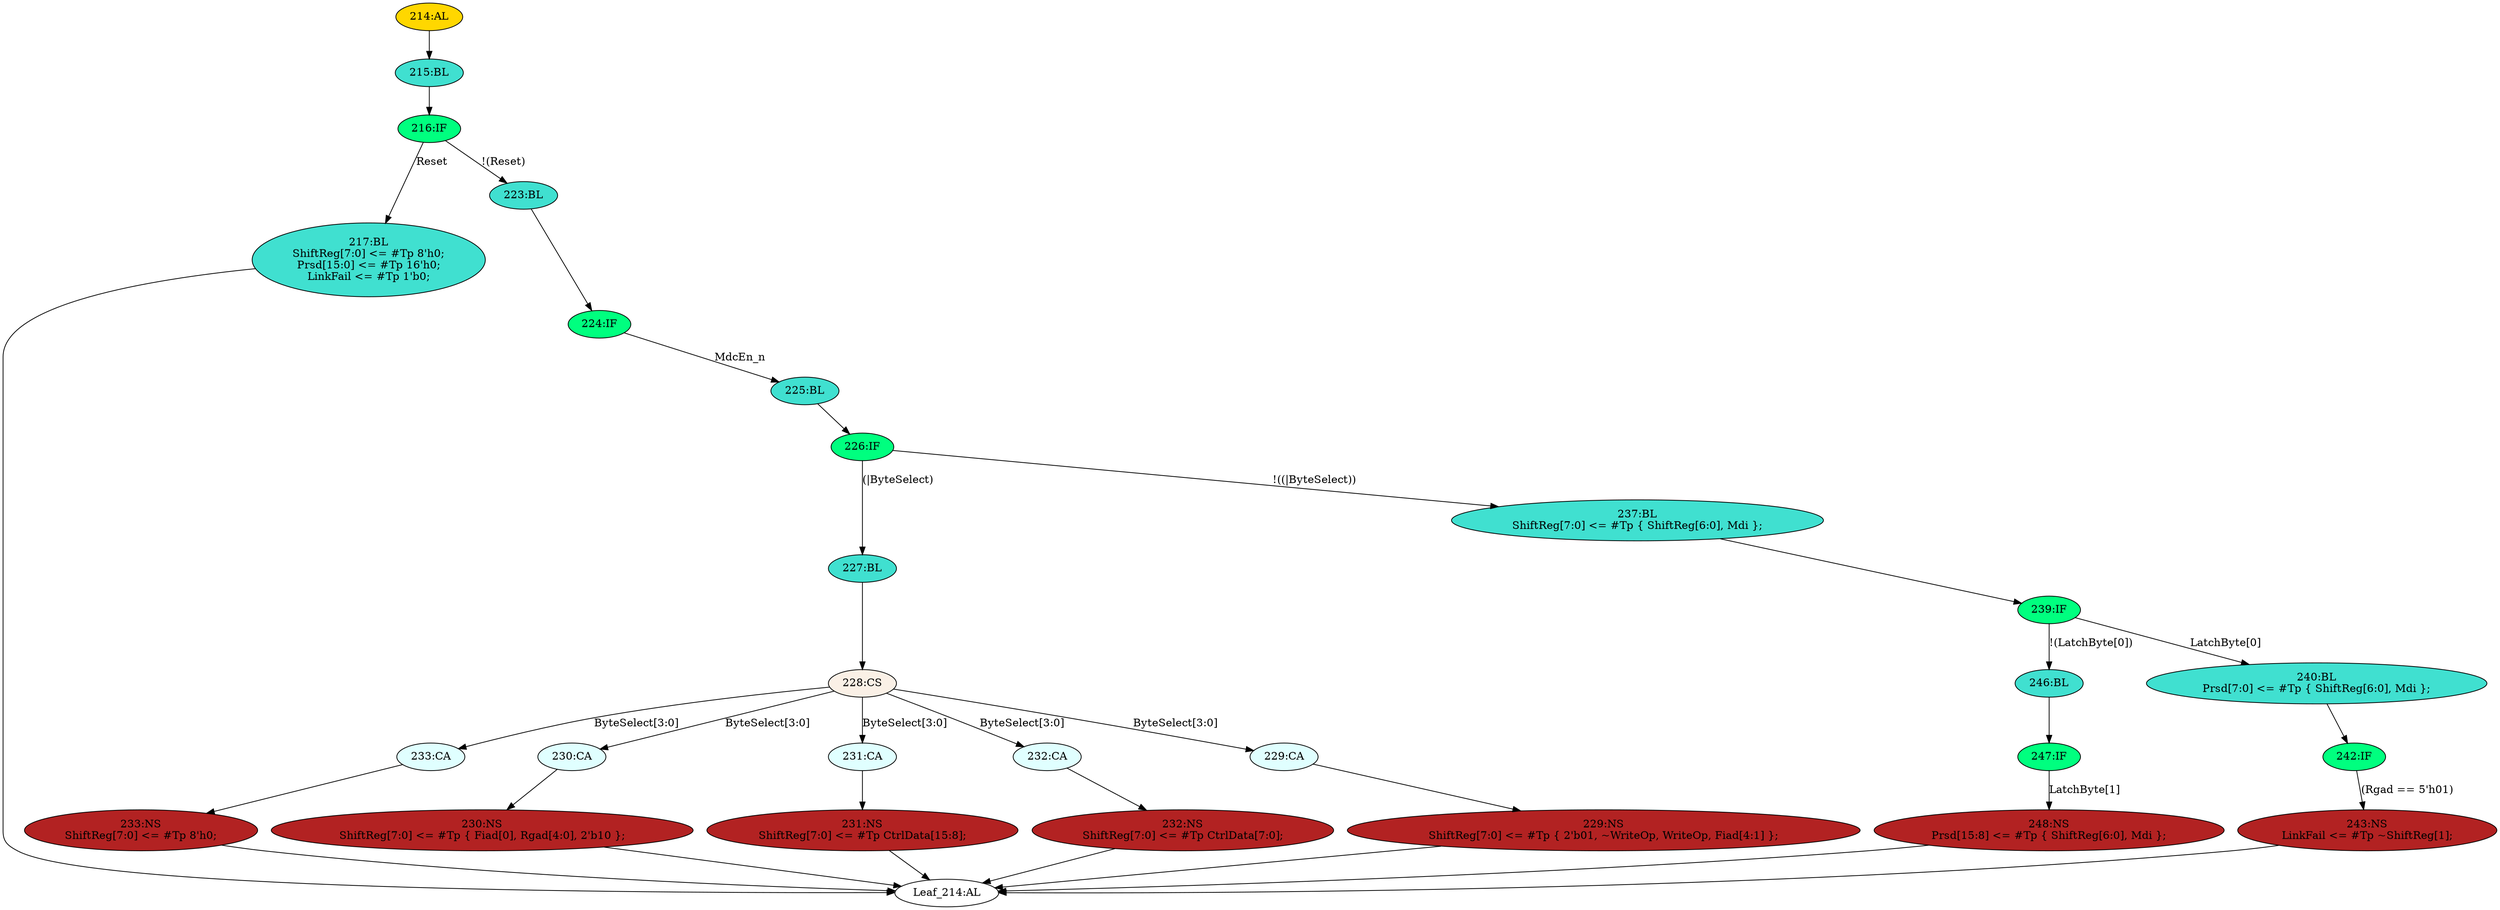 strict digraph "" {
	node [label="\N"];
	"243:NS"	 [ast="<pyverilog.vparser.ast.NonblockingSubstitution object at 0x7f4155410cd0>",
		fillcolor=firebrick,
		label="243:NS
LinkFail <= #Tp ~ShiftReg[1];",
		statements="[<pyverilog.vparser.ast.NonblockingSubstitution object at 0x7f4155410cd0>]",
		style=filled,
		typ=NonblockingSubstitution];
	"Leaf_214:AL"	 [def_var="['ShiftReg', 'LinkFail', 'Prsd']",
		label="Leaf_214:AL"];
	"243:NS" -> "Leaf_214:AL"	 [cond="[]",
		lineno=None];
	"215:BL"	 [ast="<pyverilog.vparser.ast.Block object at 0x7f415554b6d0>",
		fillcolor=turquoise,
		label="215:BL",
		statements="[]",
		style=filled,
		typ=Block];
	"216:IF"	 [ast="<pyverilog.vparser.ast.IfStatement object at 0x7f415554b110>",
		fillcolor=springgreen,
		label="216:IF",
		statements="[]",
		style=filled,
		typ=IfStatement];
	"215:BL" -> "216:IF"	 [cond="[]",
		lineno=None];
	"229:NS"	 [ast="<pyverilog.vparser.ast.NonblockingSubstitution object at 0x7f41554fd350>",
		fillcolor=firebrick,
		label="229:NS
ShiftReg[7:0] <= #Tp { 2'b01, ~WriteOp, WriteOp, Fiad[4:1] };",
		statements="[<pyverilog.vparser.ast.NonblockingSubstitution object at 0x7f41554fd350>]",
		style=filled,
		typ=NonblockingSubstitution];
	"229:NS" -> "Leaf_214:AL"	 [cond="[]",
		lineno=None];
	"233:CA"	 [ast="<pyverilog.vparser.ast.Case object at 0x7f4155412710>",
		fillcolor=lightcyan,
		label="233:CA",
		statements="[]",
		style=filled,
		typ=Case];
	"233:NS"	 [ast="<pyverilog.vparser.ast.NonblockingSubstitution object at 0x7f4155412750>",
		fillcolor=firebrick,
		label="233:NS
ShiftReg[7:0] <= #Tp 8'h0;",
		statements="[<pyverilog.vparser.ast.NonblockingSubstitution object at 0x7f4155412750>]",
		style=filled,
		typ=NonblockingSubstitution];
	"233:CA" -> "233:NS"	 [cond="[]",
		lineno=None];
	"224:IF"	 [ast="<pyverilog.vparser.ast.IfStatement object at 0x7f415554b450>",
		fillcolor=springgreen,
		label="224:IF",
		statements="[]",
		style=filled,
		typ=IfStatement];
	"225:BL"	 [ast="<pyverilog.vparser.ast.Block object at 0x7f415554b190>",
		fillcolor=turquoise,
		label="225:BL",
		statements="[]",
		style=filled,
		typ=Block];
	"224:IF" -> "225:BL"	 [cond="['MdcEn_n']",
		label=MdcEn_n,
		lineno=224];
	"246:BL"	 [ast="<pyverilog.vparser.ast.Block object at 0x7f415554b5d0>",
		fillcolor=turquoise,
		label="246:BL",
		statements="[]",
		style=filled,
		typ=Block];
	"247:IF"	 [ast="<pyverilog.vparser.ast.IfStatement object at 0x7f415554bc10>",
		fillcolor=springgreen,
		label="247:IF",
		statements="[]",
		style=filled,
		typ=IfStatement];
	"246:BL" -> "247:IF"	 [cond="[]",
		lineno=None];
	"231:NS"	 [ast="<pyverilog.vparser.ast.NonblockingSubstitution object at 0x7f415540af10>",
		fillcolor=firebrick,
		label="231:NS
ShiftReg[7:0] <= #Tp CtrlData[15:8];",
		statements="[<pyverilog.vparser.ast.NonblockingSubstitution object at 0x7f415540af10>]",
		style=filled,
		typ=NonblockingSubstitution];
	"231:NS" -> "Leaf_214:AL"	 [cond="[]",
		lineno=None];
	"230:CA"	 [ast="<pyverilog.vparser.ast.Case object at 0x7f415540bd90>",
		fillcolor=lightcyan,
		label="230:CA",
		statements="[]",
		style=filled,
		typ=Case];
	"230:NS"	 [ast="<pyverilog.vparser.ast.NonblockingSubstitution object at 0x7f415540b210>",
		fillcolor=firebrick,
		label="230:NS
ShiftReg[7:0] <= #Tp { Fiad[0], Rgad[4:0], 2'b10 };",
		statements="[<pyverilog.vparser.ast.NonblockingSubstitution object at 0x7f415540b210>]",
		style=filled,
		typ=NonblockingSubstitution];
	"230:CA" -> "230:NS"	 [cond="[]",
		lineno=None];
	"228:CS"	 [ast="<pyverilog.vparser.ast.CaseStatement object at 0x7f415540bcd0>",
		fillcolor=linen,
		label="228:CS",
		statements="[]",
		style=filled,
		typ=CaseStatement];
	"228:CS" -> "233:CA"	 [cond="['ByteSelect']",
		label="ByteSelect[3:0]",
		lineno=228];
	"228:CS" -> "230:CA"	 [cond="['ByteSelect']",
		label="ByteSelect[3:0]",
		lineno=228];
	"231:CA"	 [ast="<pyverilog.vparser.ast.Case object at 0x7f415540afd0>",
		fillcolor=lightcyan,
		label="231:CA",
		statements="[]",
		style=filled,
		typ=Case];
	"228:CS" -> "231:CA"	 [cond="['ByteSelect']",
		label="ByteSelect[3:0]",
		lineno=228];
	"232:CA"	 [ast="<pyverilog.vparser.ast.Case object at 0x7f4155412350>",
		fillcolor=lightcyan,
		label="232:CA",
		statements="[]",
		style=filled,
		typ=Case];
	"228:CS" -> "232:CA"	 [cond="['ByteSelect']",
		label="ByteSelect[3:0]",
		lineno=228];
	"229:CA"	 [ast="<pyverilog.vparser.ast.Case object at 0x7f415540be90>",
		fillcolor=lightcyan,
		label="229:CA",
		statements="[]",
		style=filled,
		typ=Case];
	"228:CS" -> "229:CA"	 [cond="['ByteSelect']",
		label="ByteSelect[3:0]",
		lineno=228];
	"217:BL"	 [ast="<pyverilog.vparser.ast.Block object at 0x7f4155412a90>",
		fillcolor=turquoise,
		label="217:BL
ShiftReg[7:0] <= #Tp 8'h0;
Prsd[15:0] <= #Tp 16'h0;
LinkFail <= #Tp 1'b0;",
		statements="[<pyverilog.vparser.ast.NonblockingSubstitution object at 0x7f4155412ad0>, <pyverilog.vparser.ast.NonblockingSubstitution object \
at 0x7f4155412d50>, <pyverilog.vparser.ast.NonblockingSubstitution object at 0x7f4155412fd0>]",
		style=filled,
		typ=Block];
	"217:BL" -> "Leaf_214:AL"	 [cond="[]",
		lineno=None];
	"231:CA" -> "231:NS"	 [cond="[]",
		lineno=None];
	"223:BL"	 [ast="<pyverilog.vparser.ast.Block object at 0x7f415554b8d0>",
		fillcolor=turquoise,
		label="223:BL",
		statements="[]",
		style=filled,
		typ=Block];
	"223:BL" -> "224:IF"	 [cond="[]",
		lineno=None];
	"216:IF" -> "217:BL"	 [cond="['Reset']",
		label=Reset,
		lineno=216];
	"216:IF" -> "223:BL"	 [cond="['Reset']",
		label="!(Reset)",
		lineno=216];
	"240:BL"	 [ast="<pyverilog.vparser.ast.Block object at 0x7f41554108d0>",
		fillcolor=turquoise,
		label="240:BL
Prsd[7:0] <= #Tp { ShiftReg[6:0], Mdi };",
		statements="[<pyverilog.vparser.ast.NonblockingSubstitution object at 0x7f4155410910>]",
		style=filled,
		typ=Block];
	"242:IF"	 [ast="<pyverilog.vparser.ast.IfStatement object at 0x7f4155410d10>",
		fillcolor=springgreen,
		label="242:IF",
		statements="[]",
		style=filled,
		typ=IfStatement];
	"240:BL" -> "242:IF"	 [cond="[]",
		lineno=None];
	"227:BL"	 [ast="<pyverilog.vparser.ast.Block object at 0x7f415540b190>",
		fillcolor=turquoise,
		label="227:BL",
		statements="[]",
		style=filled,
		typ=Block];
	"227:BL" -> "228:CS"	 [cond="[]",
		lineno=None];
	"248:NS"	 [ast="<pyverilog.vparser.ast.NonblockingSubstitution object at 0x7f415554bd90>",
		fillcolor=firebrick,
		label="248:NS
Prsd[15:8] <= #Tp { ShiftReg[6:0], Mdi };",
		statements="[<pyverilog.vparser.ast.NonblockingSubstitution object at 0x7f415554bd90>]",
		style=filled,
		typ=NonblockingSubstitution];
	"247:IF" -> "248:NS"	 [cond="['LatchByte']",
		label="LatchByte[1]",
		lineno=247];
	"232:NS"	 [ast="<pyverilog.vparser.ast.NonblockingSubstitution object at 0x7f41554123d0>",
		fillcolor=firebrick,
		label="232:NS
ShiftReg[7:0] <= #Tp CtrlData[7:0];",
		statements="[<pyverilog.vparser.ast.NonblockingSubstitution object at 0x7f41554123d0>]",
		style=filled,
		typ=NonblockingSubstitution];
	"232:CA" -> "232:NS"	 [cond="[]",
		lineno=None];
	"242:IF" -> "243:NS"	 [cond="['Rgad']",
		label="(Rgad == 5'h01)",
		lineno=242];
	"229:CA" -> "229:NS"	 [cond="[]",
		lineno=None];
	"232:NS" -> "Leaf_214:AL"	 [cond="[]",
		lineno=None];
	"233:NS" -> "Leaf_214:AL"	 [cond="[]",
		lineno=None];
	"248:NS" -> "Leaf_214:AL"	 [cond="[]",
		lineno=None];
	"239:IF"	 [ast="<pyverilog.vparser.ast.IfStatement object at 0x7f415554bb50>",
		fillcolor=springgreen,
		label="239:IF",
		statements="[]",
		style=filled,
		typ=IfStatement];
	"239:IF" -> "246:BL"	 [cond="['LatchByte']",
		label="!(LatchByte[0])",
		lineno=239];
	"239:IF" -> "240:BL"	 [cond="['LatchByte']",
		label="LatchByte[0]",
		lineno=239];
	"230:NS" -> "Leaf_214:AL"	 [cond="[]",
		lineno=None];
	"214:AL"	 [ast="<pyverilog.vparser.ast.Always object at 0x7f415541a250>",
		clk_sens=True,
		fillcolor=gold,
		label="214:AL",
		sens="['Clk', 'Reset']",
		statements="[]",
		style=filled,
		typ=Always,
		use_var="['Reset', 'Mdi', 'WriteOp', 'MdcEn_n', 'Fiad', 'Rgad', 'LatchByte', 'ShiftReg', 'CtrlData', 'ByteSelect']"];
	"214:AL" -> "215:BL"	 [cond="[]",
		lineno=None];
	"237:BL"	 [ast="<pyverilog.vparser.ast.Block object at 0x7f415554b310>",
		fillcolor=turquoise,
		label="237:BL
ShiftReg[7:0] <= #Tp { ShiftReg[6:0], Mdi };",
		statements="[<pyverilog.vparser.ast.NonblockingSubstitution object at 0x7f415554bc90>]",
		style=filled,
		typ=Block];
	"237:BL" -> "239:IF"	 [cond="[]",
		lineno=None];
	"226:IF"	 [ast="<pyverilog.vparser.ast.IfStatement object at 0x7f415554b1d0>",
		fillcolor=springgreen,
		label="226:IF",
		statements="[]",
		style=filled,
		typ=IfStatement];
	"225:BL" -> "226:IF"	 [cond="[]",
		lineno=None];
	"226:IF" -> "227:BL"	 [cond="['ByteSelect']",
		label="(|ByteSelect)",
		lineno=226];
	"226:IF" -> "237:BL"	 [cond="['ByteSelect']",
		label="!((|ByteSelect))",
		lineno=226];
}

